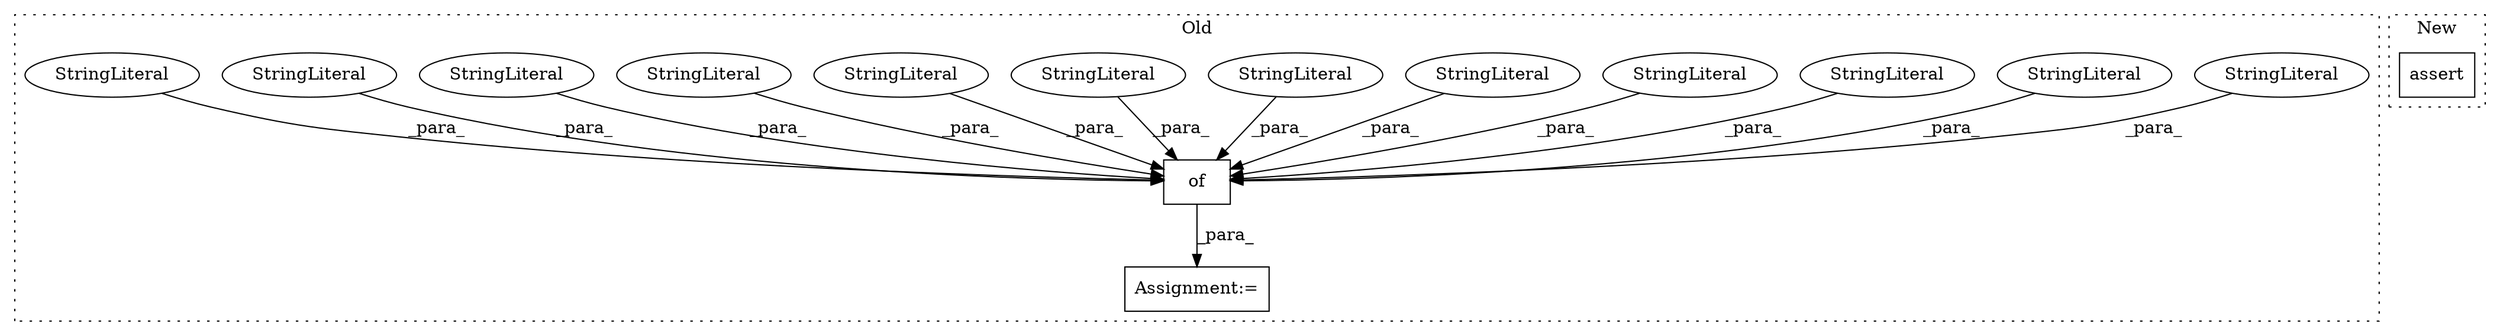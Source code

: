 digraph G {
subgraph cluster0 {
1 [label="of" a="32" s="2004,2763" l="3,1" shape="box"];
3 [label="StringLiteral" a="45" s="2551" l="28" shape="ellipse"];
4 [label="StringLiteral" a="45" s="2007" l="14" shape="ellipse"];
5 [label="StringLiteral" a="45" s="2266" l="12" shape="ellipse"];
6 [label="StringLiteral" a="45" s="2057" l="16" shape="ellipse"];
7 [label="Assignment:=" a="7" s="1999" l="1" shape="box"];
8 [label="StringLiteral" a="45" s="2492" l="7" shape="ellipse"];
9 [label="StringLiteral" a="45" s="2580" l="21" shape="ellipse"];
10 [label="StringLiteral" a="45" s="2204" l="15" shape="ellipse"];
11 [label="StringLiteral" a="45" s="2401" l="23" shape="ellipse"];
12 [label="StringLiteral" a="45" s="2378" l="11" shape="ellipse"];
13 [label="StringLiteral" a="45" s="2694" l="17" shape="ellipse"];
14 [label="StringLiteral" a="45" s="2666" l="6" shape="ellipse"];
15 [label="StringLiteral" a="45" s="2712" l="6" shape="ellipse"];
label = "Old";
style="dotted";
}
subgraph cluster1 {
2 [label="assert" a="32" s="3017,3074" l="12,1" shape="box"];
label = "New";
style="dotted";
}
1 -> 7 [label="_para_"];
3 -> 1 [label="_para_"];
4 -> 1 [label="_para_"];
5 -> 1 [label="_para_"];
6 -> 1 [label="_para_"];
8 -> 1 [label="_para_"];
9 -> 1 [label="_para_"];
10 -> 1 [label="_para_"];
11 -> 1 [label="_para_"];
12 -> 1 [label="_para_"];
13 -> 1 [label="_para_"];
14 -> 1 [label="_para_"];
15 -> 1 [label="_para_"];
}